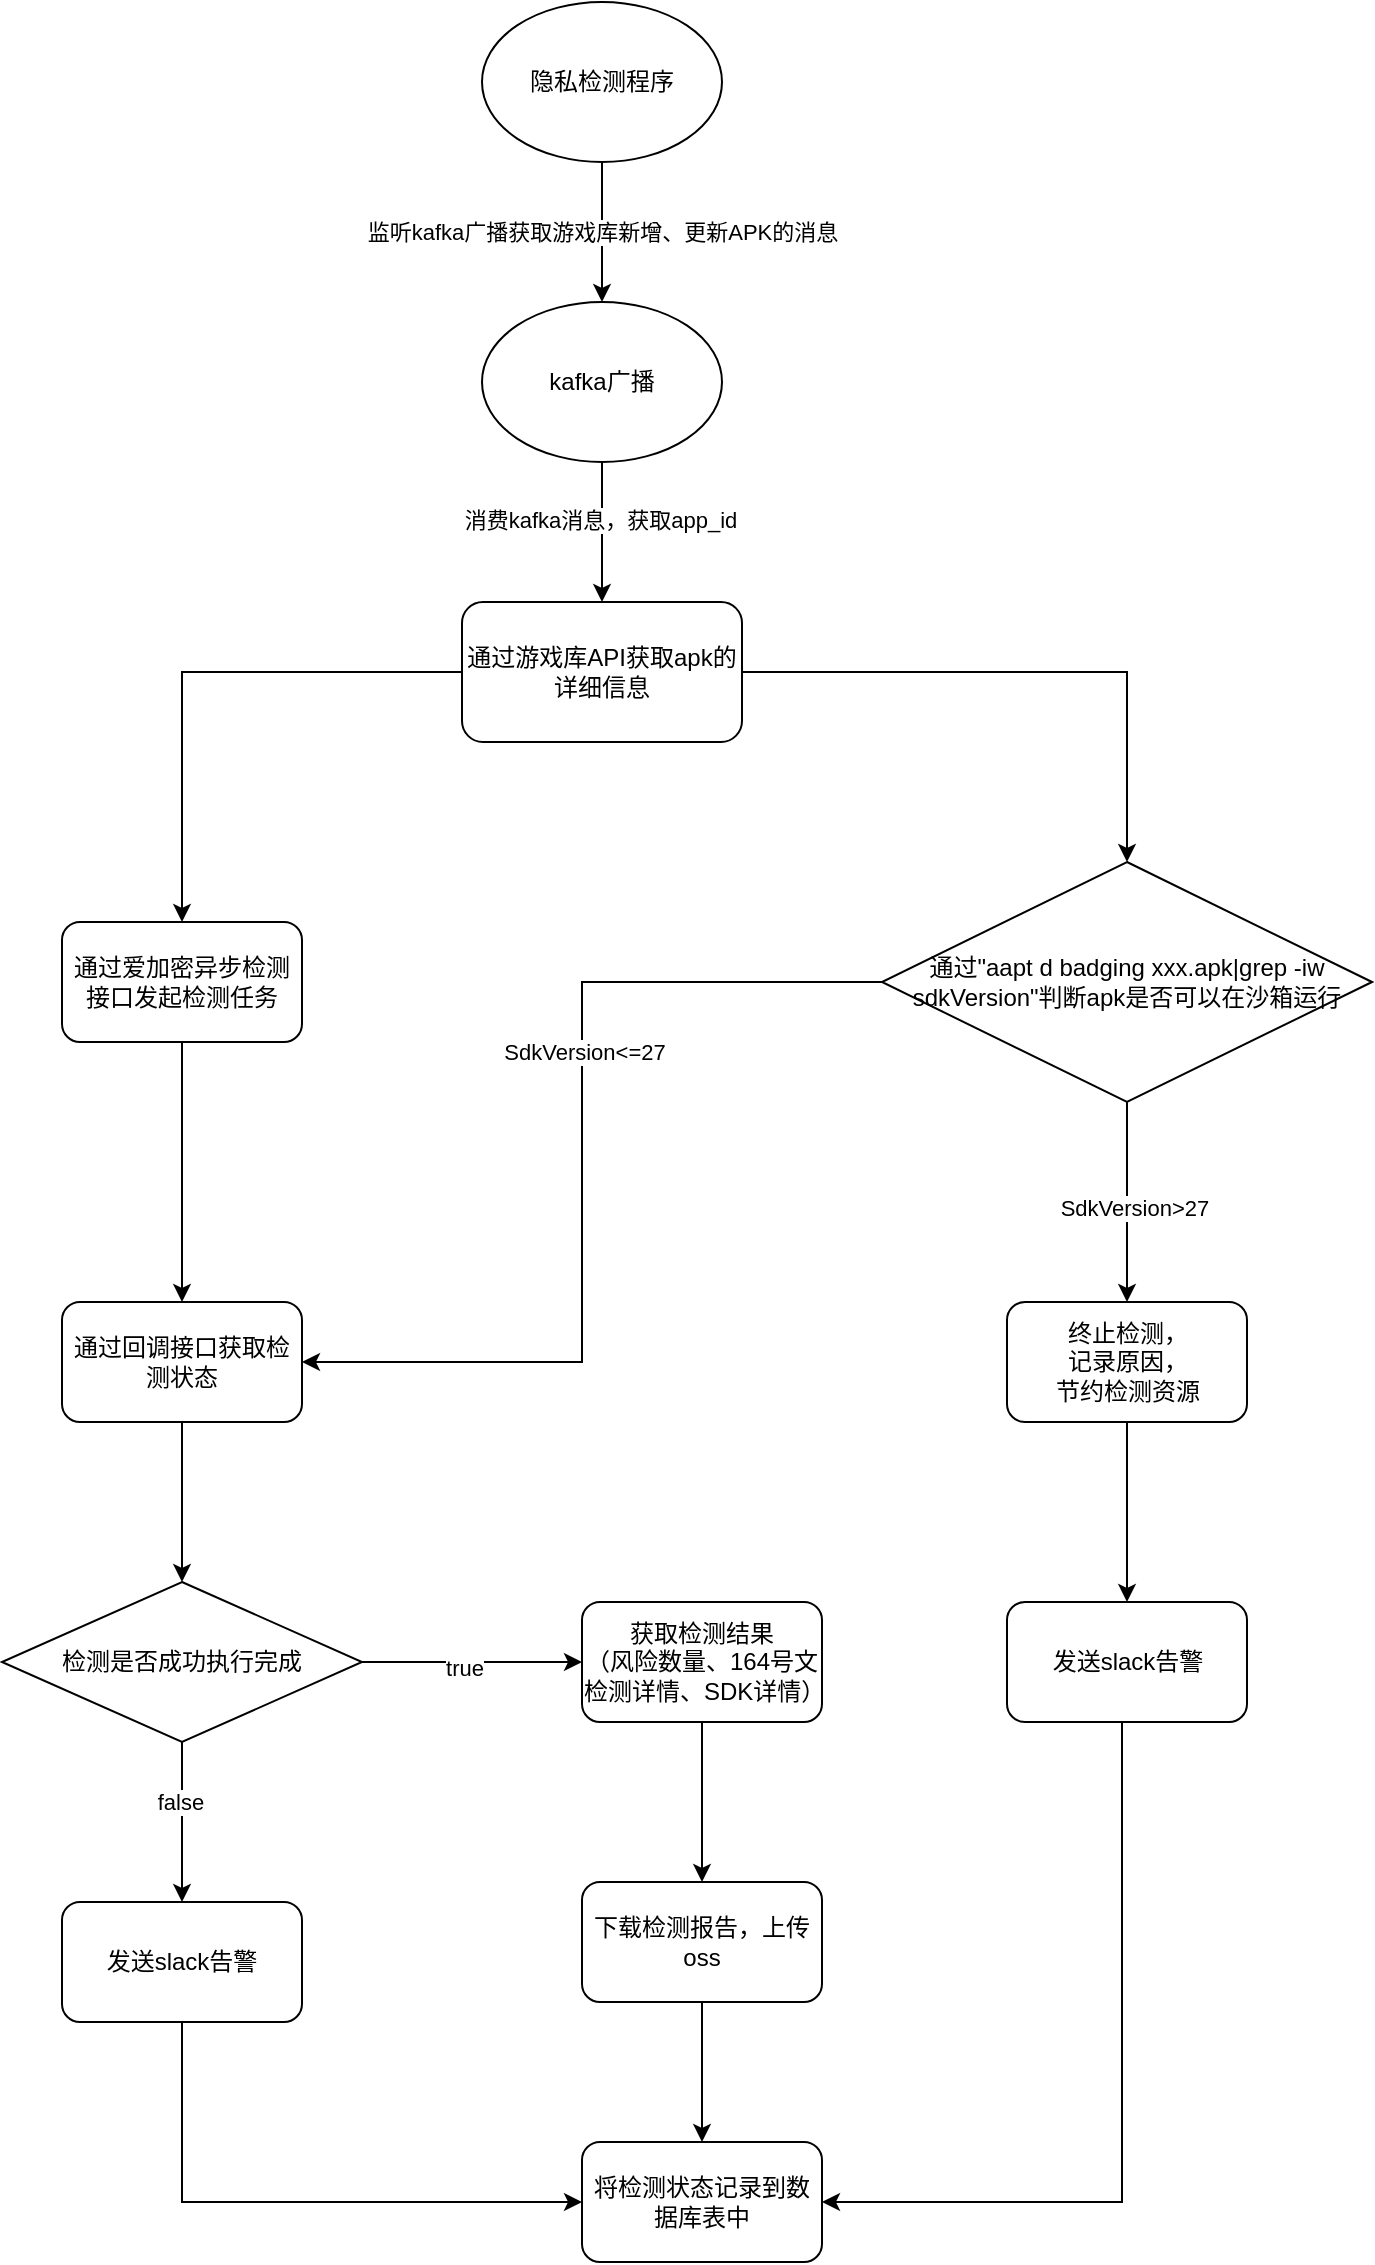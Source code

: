 <mxfile version="21.1.5" type="github">
  <diagram name="第 1 页" id="ZRmCv5PV6aarmLKB5haa">
    <mxGraphModel dx="2074" dy="1074" grid="1" gridSize="10" guides="1" tooltips="1" connect="1" arrows="1" fold="1" page="1" pageScale="1" pageWidth="827" pageHeight="1169" math="0" shadow="0">
      <root>
        <mxCell id="0" />
        <mxCell id="1" parent="0" />
        <mxCell id="ErXdo7OK-UVKG9JZovRo-5" value="监听kafka广播获取游戏库新增、更新APK的消息" style="edgeStyle=orthogonalEdgeStyle;rounded=0;orthogonalLoop=1;jettySize=auto;html=1;entryX=0.5;entryY=0;entryDx=0;entryDy=0;" edge="1" parent="1" source="ErXdo7OK-UVKG9JZovRo-2" target="ErXdo7OK-UVKG9JZovRo-3">
          <mxGeometry relative="1" as="geometry" />
        </mxCell>
        <mxCell id="ErXdo7OK-UVKG9JZovRo-2" value="隐私检测程序" style="ellipse;whiteSpace=wrap;html=1;" vertex="1" parent="1">
          <mxGeometry x="320" y="20" width="120" height="80" as="geometry" />
        </mxCell>
        <mxCell id="ErXdo7OK-UVKG9JZovRo-6" style="edgeStyle=orthogonalEdgeStyle;rounded=0;orthogonalLoop=1;jettySize=auto;html=1;entryX=0.5;entryY=0;entryDx=0;entryDy=0;" edge="1" parent="1" source="ErXdo7OK-UVKG9JZovRo-3">
          <mxGeometry relative="1" as="geometry">
            <mxPoint x="380" y="320" as="targetPoint" />
          </mxGeometry>
        </mxCell>
        <mxCell id="ErXdo7OK-UVKG9JZovRo-7" value="消费kafka消息，获取app_id" style="edgeLabel;html=1;align=center;verticalAlign=middle;resizable=0;points=[];" vertex="1" connectable="0" parent="ErXdo7OK-UVKG9JZovRo-6">
          <mxGeometry x="-0.171" y="-1" relative="1" as="geometry">
            <mxPoint as="offset" />
          </mxGeometry>
        </mxCell>
        <mxCell id="ErXdo7OK-UVKG9JZovRo-3" value="kafka广播" style="ellipse;whiteSpace=wrap;html=1;" vertex="1" parent="1">
          <mxGeometry x="320" y="170" width="120" height="80" as="geometry" />
        </mxCell>
        <mxCell id="ErXdo7OK-UVKG9JZovRo-14" value="" style="edgeStyle=orthogonalEdgeStyle;rounded=0;orthogonalLoop=1;jettySize=auto;html=1;" edge="1" parent="1" source="ErXdo7OK-UVKG9JZovRo-9" target="ErXdo7OK-UVKG9JZovRo-13">
          <mxGeometry relative="1" as="geometry" />
        </mxCell>
        <mxCell id="ErXdo7OK-UVKG9JZovRo-16" value="SdkVersion&amp;gt;27" style="edgeLabel;html=1;align=center;verticalAlign=middle;resizable=0;points=[];" vertex="1" connectable="0" parent="ErXdo7OK-UVKG9JZovRo-14">
          <mxGeometry x="0.051" y="2" relative="1" as="geometry">
            <mxPoint x="1" as="offset" />
          </mxGeometry>
        </mxCell>
        <mxCell id="ErXdo7OK-UVKG9JZovRo-21" style="edgeStyle=orthogonalEdgeStyle;rounded=0;orthogonalLoop=1;jettySize=auto;html=1;" edge="1" parent="1" source="ErXdo7OK-UVKG9JZovRo-9" target="ErXdo7OK-UVKG9JZovRo-19">
          <mxGeometry relative="1" as="geometry">
            <Array as="points">
              <mxPoint x="370" y="510" />
              <mxPoint x="370" y="700" />
            </Array>
          </mxGeometry>
        </mxCell>
        <mxCell id="ErXdo7OK-UVKG9JZovRo-22" value="SdkVersion&amp;lt;=27" style="edgeLabel;html=1;align=center;verticalAlign=middle;resizable=0;points=[];" vertex="1" connectable="0" parent="ErXdo7OK-UVKG9JZovRo-21">
          <mxGeometry x="-0.231" y="1" relative="1" as="geometry">
            <mxPoint as="offset" />
          </mxGeometry>
        </mxCell>
        <mxCell id="ErXdo7OK-UVKG9JZovRo-9" value="通过&quot;aapt d badging xxx.apk|grep -iw sdkVersion&quot;判断apk是否可以在沙箱运行" style="rhombus;whiteSpace=wrap;html=1;" vertex="1" parent="1">
          <mxGeometry x="520" y="450" width="245" height="120" as="geometry" />
        </mxCell>
        <mxCell id="ErXdo7OK-UVKG9JZovRo-12" value="" style="edgeStyle=orthogonalEdgeStyle;rounded=0;orthogonalLoop=1;jettySize=auto;html=1;" edge="1" parent="1" source="ErXdo7OK-UVKG9JZovRo-10" target="ErXdo7OK-UVKG9JZovRo-9">
          <mxGeometry relative="1" as="geometry" />
        </mxCell>
        <mxCell id="ErXdo7OK-UVKG9JZovRo-18" value="" style="edgeStyle=orthogonalEdgeStyle;rounded=0;orthogonalLoop=1;jettySize=auto;html=1;" edge="1" parent="1" source="ErXdo7OK-UVKG9JZovRo-10" target="ErXdo7OK-UVKG9JZovRo-15">
          <mxGeometry relative="1" as="geometry" />
        </mxCell>
        <mxCell id="ErXdo7OK-UVKG9JZovRo-10" value="通过游戏库API获取apk的详细信息" style="rounded=1;whiteSpace=wrap;html=1;" vertex="1" parent="1">
          <mxGeometry x="310" y="320" width="140" height="70" as="geometry" />
        </mxCell>
        <mxCell id="ErXdo7OK-UVKG9JZovRo-51" style="edgeStyle=orthogonalEdgeStyle;rounded=0;orthogonalLoop=1;jettySize=auto;html=1;entryX=0.5;entryY=0;entryDx=0;entryDy=0;" edge="1" parent="1" source="ErXdo7OK-UVKG9JZovRo-13" target="ErXdo7OK-UVKG9JZovRo-50">
          <mxGeometry relative="1" as="geometry" />
        </mxCell>
        <mxCell id="ErXdo7OK-UVKG9JZovRo-13" value="终止检测，&lt;br&gt;记录原因，&lt;br&gt;节约检测资源" style="rounded=1;whiteSpace=wrap;html=1;" vertex="1" parent="1">
          <mxGeometry x="582.5" y="670" width="120" height="60" as="geometry" />
        </mxCell>
        <mxCell id="ErXdo7OK-UVKG9JZovRo-23" value="" style="edgeStyle=orthogonalEdgeStyle;rounded=0;orthogonalLoop=1;jettySize=auto;html=1;" edge="1" parent="1" source="ErXdo7OK-UVKG9JZovRo-15" target="ErXdo7OK-UVKG9JZovRo-19">
          <mxGeometry relative="1" as="geometry" />
        </mxCell>
        <mxCell id="ErXdo7OK-UVKG9JZovRo-15" value="通过爱加密异步检测接口发起检测任务" style="rounded=1;whiteSpace=wrap;html=1;" vertex="1" parent="1">
          <mxGeometry x="110" y="480" width="120" height="60" as="geometry" />
        </mxCell>
        <mxCell id="ErXdo7OK-UVKG9JZovRo-25" value="" style="edgeStyle=orthogonalEdgeStyle;rounded=0;orthogonalLoop=1;jettySize=auto;html=1;" edge="1" parent="1" source="ErXdo7OK-UVKG9JZovRo-19">
          <mxGeometry relative="1" as="geometry">
            <mxPoint x="170" y="810" as="targetPoint" />
          </mxGeometry>
        </mxCell>
        <mxCell id="ErXdo7OK-UVKG9JZovRo-19" value="通过回调接口获取检测状态" style="rounded=1;whiteSpace=wrap;html=1;" vertex="1" parent="1">
          <mxGeometry x="110" y="670" width="120" height="60" as="geometry" />
        </mxCell>
        <mxCell id="ErXdo7OK-UVKG9JZovRo-28" value="" style="edgeStyle=orthogonalEdgeStyle;rounded=0;orthogonalLoop=1;jettySize=auto;html=1;" edge="1" parent="1" source="ErXdo7OK-UVKG9JZovRo-26">
          <mxGeometry relative="1" as="geometry">
            <mxPoint x="370" y="850" as="targetPoint" />
          </mxGeometry>
        </mxCell>
        <mxCell id="ErXdo7OK-UVKG9JZovRo-29" value="true" style="edgeLabel;html=1;align=center;verticalAlign=middle;resizable=0;points=[];" vertex="1" connectable="0" parent="ErXdo7OK-UVKG9JZovRo-28">
          <mxGeometry x="-0.073" y="-3" relative="1" as="geometry">
            <mxPoint as="offset" />
          </mxGeometry>
        </mxCell>
        <mxCell id="ErXdo7OK-UVKG9JZovRo-47" value="" style="edgeStyle=orthogonalEdgeStyle;rounded=0;orthogonalLoop=1;jettySize=auto;html=1;" edge="1" parent="1" source="ErXdo7OK-UVKG9JZovRo-26" target="ErXdo7OK-UVKG9JZovRo-46">
          <mxGeometry relative="1" as="geometry" />
        </mxCell>
        <mxCell id="ErXdo7OK-UVKG9JZovRo-48" value="false" style="edgeLabel;html=1;align=center;verticalAlign=middle;resizable=0;points=[];" vertex="1" connectable="0" parent="ErXdo7OK-UVKG9JZovRo-47">
          <mxGeometry x="-0.25" y="-1" relative="1" as="geometry">
            <mxPoint as="offset" />
          </mxGeometry>
        </mxCell>
        <mxCell id="ErXdo7OK-UVKG9JZovRo-26" value="检测是否成功执行完成" style="rhombus;whiteSpace=wrap;html=1;" vertex="1" parent="1">
          <mxGeometry x="80" y="810" width="180" height="80" as="geometry" />
        </mxCell>
        <mxCell id="ErXdo7OK-UVKG9JZovRo-33" value="将检测状态记录到数据库表中" style="rounded=1;whiteSpace=wrap;html=1;" vertex="1" parent="1">
          <mxGeometry x="370" y="1090" width="120" height="60" as="geometry" />
        </mxCell>
        <mxCell id="ErXdo7OK-UVKG9JZovRo-38" value="" style="edgeStyle=orthogonalEdgeStyle;rounded=0;orthogonalLoop=1;jettySize=auto;html=1;" edge="1" parent="1" source="ErXdo7OK-UVKG9JZovRo-34" target="ErXdo7OK-UVKG9JZovRo-37">
          <mxGeometry relative="1" as="geometry" />
        </mxCell>
        <mxCell id="ErXdo7OK-UVKG9JZovRo-34" value="获取检测结果&lt;br&gt;（风险数量、164号文检测详情、SDK详情）" style="rounded=1;whiteSpace=wrap;html=1;" vertex="1" parent="1">
          <mxGeometry x="370" y="820" width="120" height="60" as="geometry" />
        </mxCell>
        <mxCell id="ErXdo7OK-UVKG9JZovRo-43" value="" style="edgeStyle=orthogonalEdgeStyle;rounded=0;orthogonalLoop=1;jettySize=auto;html=1;" edge="1" parent="1" source="ErXdo7OK-UVKG9JZovRo-37" target="ErXdo7OK-UVKG9JZovRo-33">
          <mxGeometry relative="1" as="geometry" />
        </mxCell>
        <mxCell id="ErXdo7OK-UVKG9JZovRo-37" value="下载检测报告，上传oss" style="rounded=1;whiteSpace=wrap;html=1;" vertex="1" parent="1">
          <mxGeometry x="370" y="960" width="120" height="60" as="geometry" />
        </mxCell>
        <mxCell id="ErXdo7OK-UVKG9JZovRo-49" style="edgeStyle=orthogonalEdgeStyle;rounded=0;orthogonalLoop=1;jettySize=auto;html=1;entryX=0;entryY=0.5;entryDx=0;entryDy=0;" edge="1" parent="1" source="ErXdo7OK-UVKG9JZovRo-46" target="ErXdo7OK-UVKG9JZovRo-33">
          <mxGeometry relative="1" as="geometry">
            <Array as="points">
              <mxPoint x="170" y="1120" />
            </Array>
          </mxGeometry>
        </mxCell>
        <mxCell id="ErXdo7OK-UVKG9JZovRo-46" value="发送slack告警" style="rounded=1;whiteSpace=wrap;html=1;" vertex="1" parent="1">
          <mxGeometry x="110" y="970" width="120" height="60" as="geometry" />
        </mxCell>
        <mxCell id="ErXdo7OK-UVKG9JZovRo-52" style="edgeStyle=orthogonalEdgeStyle;rounded=0;orthogonalLoop=1;jettySize=auto;html=1;entryX=1;entryY=0.5;entryDx=0;entryDy=0;" edge="1" parent="1" source="ErXdo7OK-UVKG9JZovRo-50" target="ErXdo7OK-UVKG9JZovRo-33">
          <mxGeometry relative="1" as="geometry">
            <Array as="points">
              <mxPoint x="640" y="1120" />
            </Array>
          </mxGeometry>
        </mxCell>
        <mxCell id="ErXdo7OK-UVKG9JZovRo-50" value="发送slack告警" style="rounded=1;whiteSpace=wrap;html=1;" vertex="1" parent="1">
          <mxGeometry x="582.5" y="820" width="120" height="60" as="geometry" />
        </mxCell>
      </root>
    </mxGraphModel>
  </diagram>
</mxfile>
